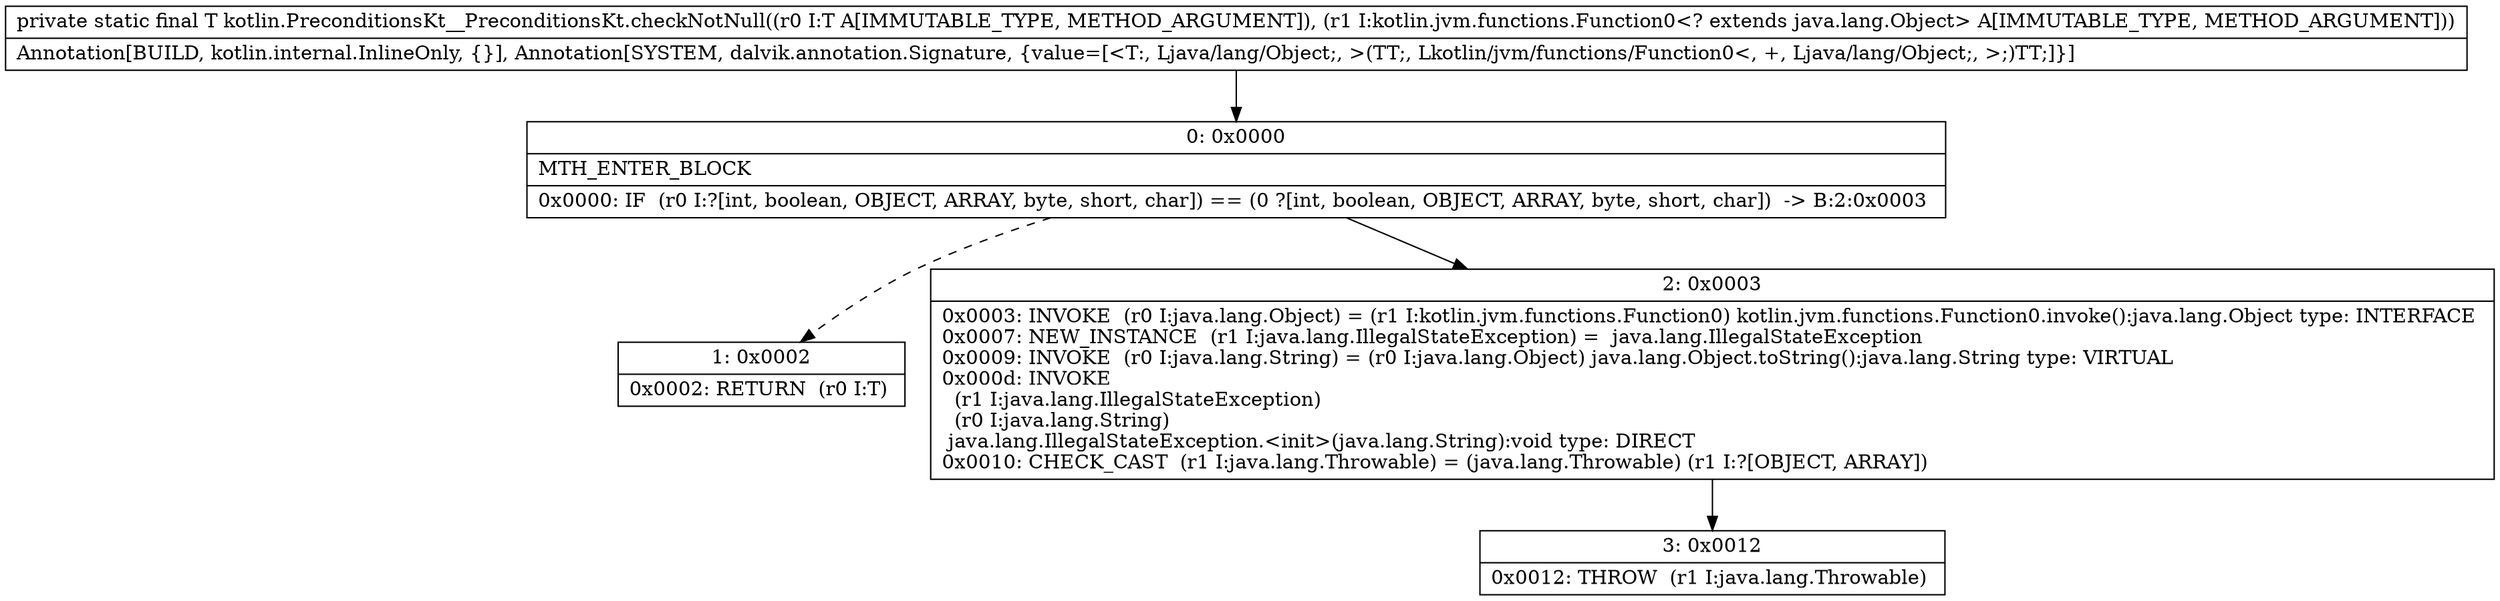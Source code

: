 digraph "CFG forkotlin.PreconditionsKt__PreconditionsKt.checkNotNull(Ljava\/lang\/Object;Lkotlin\/jvm\/functions\/Function0;)Ljava\/lang\/Object;" {
Node_0 [shape=record,label="{0\:\ 0x0000|MTH_ENTER_BLOCK\l|0x0000: IF  (r0 I:?[int, boolean, OBJECT, ARRAY, byte, short, char]) == (0 ?[int, boolean, OBJECT, ARRAY, byte, short, char])  \-\> B:2:0x0003 \l}"];
Node_1 [shape=record,label="{1\:\ 0x0002|0x0002: RETURN  (r0 I:T) \l}"];
Node_2 [shape=record,label="{2\:\ 0x0003|0x0003: INVOKE  (r0 I:java.lang.Object) = (r1 I:kotlin.jvm.functions.Function0) kotlin.jvm.functions.Function0.invoke():java.lang.Object type: INTERFACE \l0x0007: NEW_INSTANCE  (r1 I:java.lang.IllegalStateException) =  java.lang.IllegalStateException \l0x0009: INVOKE  (r0 I:java.lang.String) = (r0 I:java.lang.Object) java.lang.Object.toString():java.lang.String type: VIRTUAL \l0x000d: INVOKE  \l  (r1 I:java.lang.IllegalStateException)\l  (r0 I:java.lang.String)\l java.lang.IllegalStateException.\<init\>(java.lang.String):void type: DIRECT \l0x0010: CHECK_CAST  (r1 I:java.lang.Throwable) = (java.lang.Throwable) (r1 I:?[OBJECT, ARRAY]) \l}"];
Node_3 [shape=record,label="{3\:\ 0x0012|0x0012: THROW  (r1 I:java.lang.Throwable) \l}"];
MethodNode[shape=record,label="{private static final T kotlin.PreconditionsKt__PreconditionsKt.checkNotNull((r0 I:T A[IMMUTABLE_TYPE, METHOD_ARGUMENT]), (r1 I:kotlin.jvm.functions.Function0\<? extends java.lang.Object\> A[IMMUTABLE_TYPE, METHOD_ARGUMENT]))  | Annotation[BUILD, kotlin.internal.InlineOnly, \{\}], Annotation[SYSTEM, dalvik.annotation.Signature, \{value=[\<T:, Ljava\/lang\/Object;, \>(TT;, Lkotlin\/jvm\/functions\/Function0\<, +, Ljava\/lang\/Object;, \>;)TT;]\}]\l}"];
MethodNode -> Node_0;
Node_0 -> Node_1[style=dashed];
Node_0 -> Node_2;
Node_2 -> Node_3;
}

